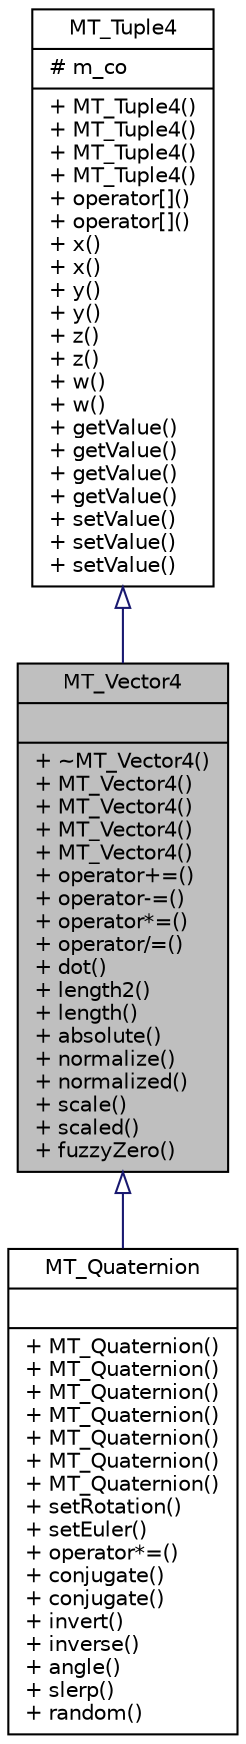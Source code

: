 digraph G
{
  edge [fontname="Helvetica",fontsize="10",labelfontname="Helvetica",labelfontsize="10"];
  node [fontname="Helvetica",fontsize="10",shape=record];
  Node1 [label="{MT_Vector4\n||+ ~MT_Vector4()\l+ MT_Vector4()\l+ MT_Vector4()\l+ MT_Vector4()\l+ MT_Vector4()\l+ operator+=()\l+ operator-=()\l+ operator*=()\l+ operator/=()\l+ dot()\l+ length2()\l+ length()\l+ absolute()\l+ normalize()\l+ normalized()\l+ scale()\l+ scaled()\l+ fuzzyZero()\l}",height=0.2,width=0.4,color="black", fillcolor="grey75", style="filled" fontcolor="black"];
  Node2 -> Node1 [dir=back,color="midnightblue",fontsize="10",style="solid",arrowtail="empty",fontname="Helvetica"];
  Node2 [label="{MT_Tuple4\n|# m_co\l|+ MT_Tuple4()\l+ MT_Tuple4()\l+ MT_Tuple4()\l+ MT_Tuple4()\l+ operator[]()\l+ operator[]()\l+ x()\l+ x()\l+ y()\l+ y()\l+ z()\l+ z()\l+ w()\l+ w()\l+ getValue()\l+ getValue()\l+ getValue()\l+ getValue()\l+ setValue()\l+ setValue()\l+ setValue()\l}",height=0.2,width=0.4,color="black", fillcolor="white", style="filled",URL="$d1/d39/classMT__Tuple4.html"];
  Node1 -> Node3 [dir=back,color="midnightblue",fontsize="10",style="solid",arrowtail="empty",fontname="Helvetica"];
  Node3 [label="{MT_Quaternion\n||+ MT_Quaternion()\l+ MT_Quaternion()\l+ MT_Quaternion()\l+ MT_Quaternion()\l+ MT_Quaternion()\l+ MT_Quaternion()\l+ MT_Quaternion()\l+ setRotation()\l+ setEuler()\l+ operator*=()\l+ conjugate()\l+ conjugate()\l+ invert()\l+ inverse()\l+ angle()\l+ slerp()\l+ random()\l}",height=0.2,width=0.4,color="black", fillcolor="white", style="filled",URL="$dd/d81/classMT__Quaternion.html"];
}
